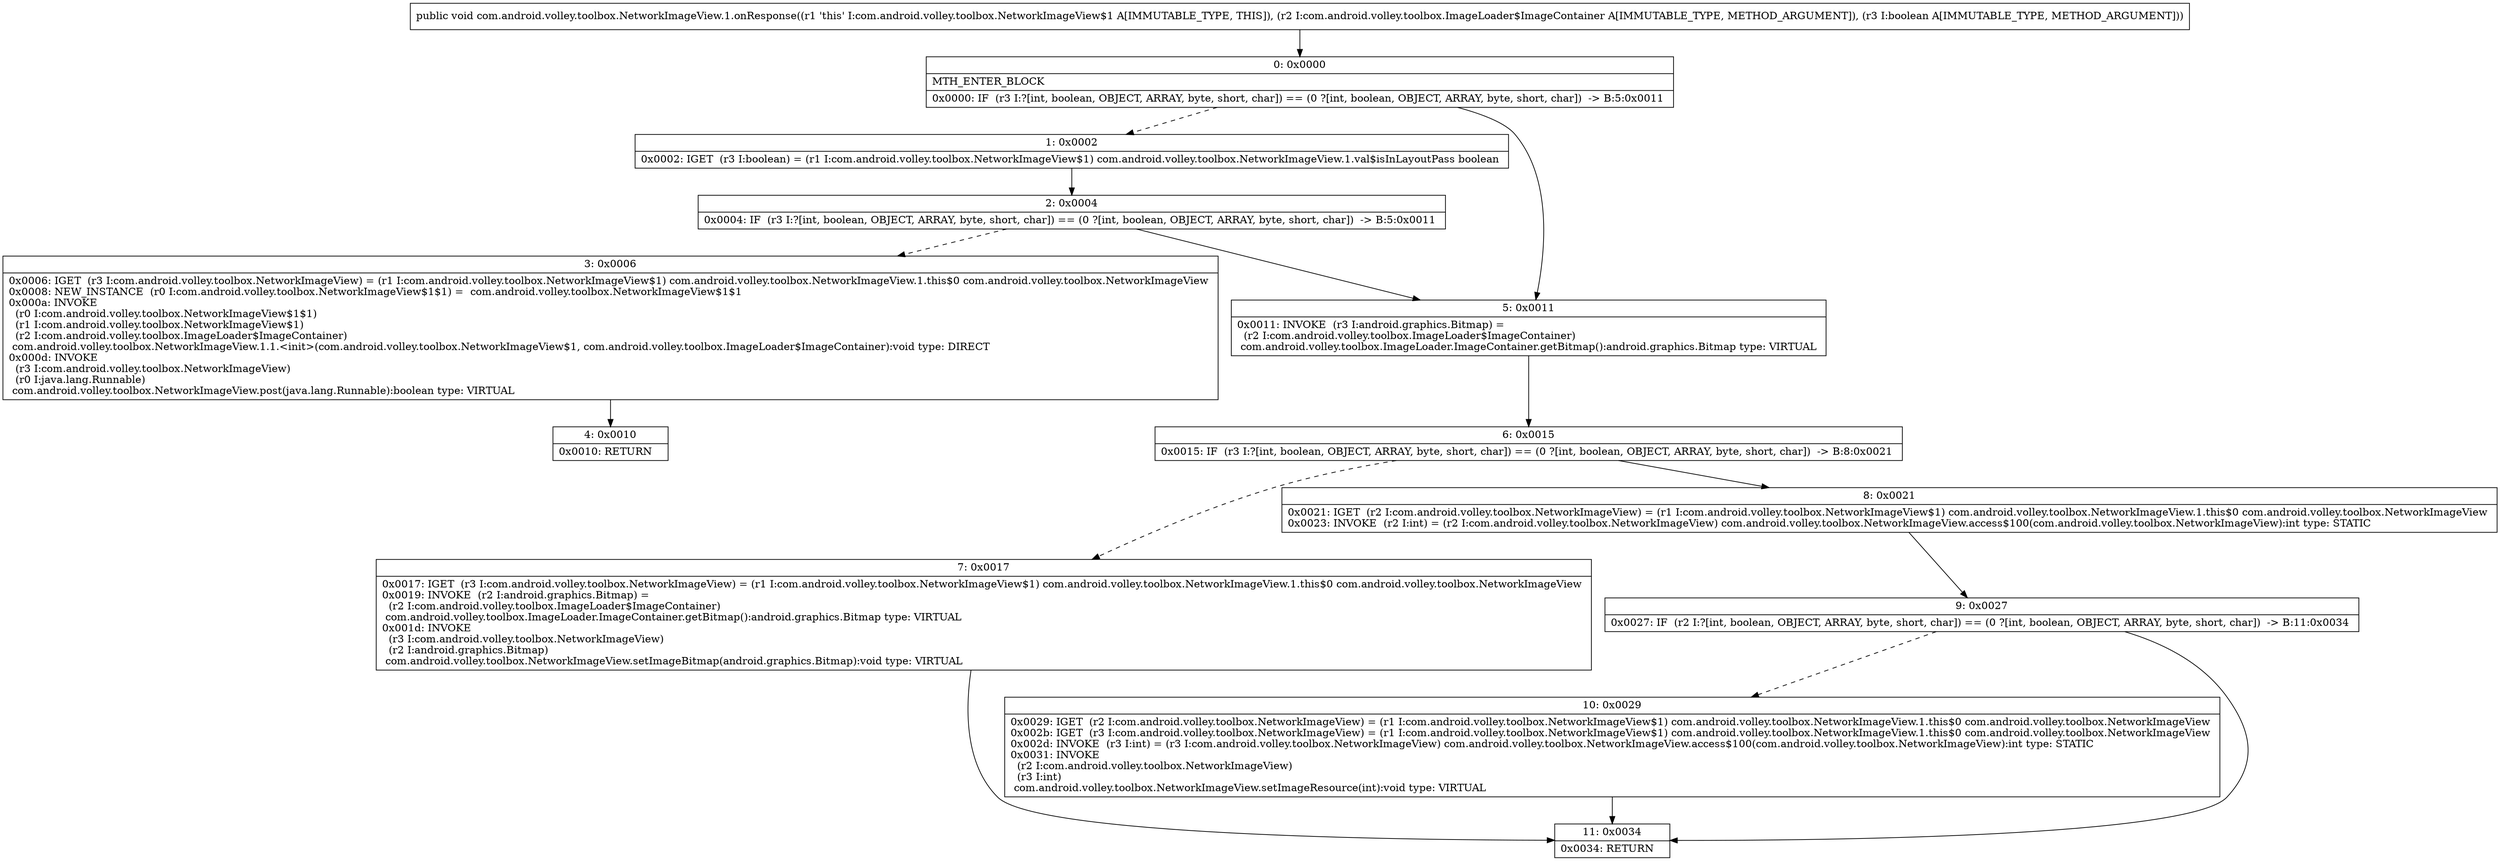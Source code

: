 digraph "CFG forcom.android.volley.toolbox.NetworkImageView.1.onResponse(Lcom\/android\/volley\/toolbox\/ImageLoader$ImageContainer;Z)V" {
Node_0 [shape=record,label="{0\:\ 0x0000|MTH_ENTER_BLOCK\l|0x0000: IF  (r3 I:?[int, boolean, OBJECT, ARRAY, byte, short, char]) == (0 ?[int, boolean, OBJECT, ARRAY, byte, short, char])  \-\> B:5:0x0011 \l}"];
Node_1 [shape=record,label="{1\:\ 0x0002|0x0002: IGET  (r3 I:boolean) = (r1 I:com.android.volley.toolbox.NetworkImageView$1) com.android.volley.toolbox.NetworkImageView.1.val$isInLayoutPass boolean \l}"];
Node_2 [shape=record,label="{2\:\ 0x0004|0x0004: IF  (r3 I:?[int, boolean, OBJECT, ARRAY, byte, short, char]) == (0 ?[int, boolean, OBJECT, ARRAY, byte, short, char])  \-\> B:5:0x0011 \l}"];
Node_3 [shape=record,label="{3\:\ 0x0006|0x0006: IGET  (r3 I:com.android.volley.toolbox.NetworkImageView) = (r1 I:com.android.volley.toolbox.NetworkImageView$1) com.android.volley.toolbox.NetworkImageView.1.this$0 com.android.volley.toolbox.NetworkImageView \l0x0008: NEW_INSTANCE  (r0 I:com.android.volley.toolbox.NetworkImageView$1$1) =  com.android.volley.toolbox.NetworkImageView$1$1 \l0x000a: INVOKE  \l  (r0 I:com.android.volley.toolbox.NetworkImageView$1$1)\l  (r1 I:com.android.volley.toolbox.NetworkImageView$1)\l  (r2 I:com.android.volley.toolbox.ImageLoader$ImageContainer)\l com.android.volley.toolbox.NetworkImageView.1.1.\<init\>(com.android.volley.toolbox.NetworkImageView$1, com.android.volley.toolbox.ImageLoader$ImageContainer):void type: DIRECT \l0x000d: INVOKE  \l  (r3 I:com.android.volley.toolbox.NetworkImageView)\l  (r0 I:java.lang.Runnable)\l com.android.volley.toolbox.NetworkImageView.post(java.lang.Runnable):boolean type: VIRTUAL \l}"];
Node_4 [shape=record,label="{4\:\ 0x0010|0x0010: RETURN   \l}"];
Node_5 [shape=record,label="{5\:\ 0x0011|0x0011: INVOKE  (r3 I:android.graphics.Bitmap) = \l  (r2 I:com.android.volley.toolbox.ImageLoader$ImageContainer)\l com.android.volley.toolbox.ImageLoader.ImageContainer.getBitmap():android.graphics.Bitmap type: VIRTUAL \l}"];
Node_6 [shape=record,label="{6\:\ 0x0015|0x0015: IF  (r3 I:?[int, boolean, OBJECT, ARRAY, byte, short, char]) == (0 ?[int, boolean, OBJECT, ARRAY, byte, short, char])  \-\> B:8:0x0021 \l}"];
Node_7 [shape=record,label="{7\:\ 0x0017|0x0017: IGET  (r3 I:com.android.volley.toolbox.NetworkImageView) = (r1 I:com.android.volley.toolbox.NetworkImageView$1) com.android.volley.toolbox.NetworkImageView.1.this$0 com.android.volley.toolbox.NetworkImageView \l0x0019: INVOKE  (r2 I:android.graphics.Bitmap) = \l  (r2 I:com.android.volley.toolbox.ImageLoader$ImageContainer)\l com.android.volley.toolbox.ImageLoader.ImageContainer.getBitmap():android.graphics.Bitmap type: VIRTUAL \l0x001d: INVOKE  \l  (r3 I:com.android.volley.toolbox.NetworkImageView)\l  (r2 I:android.graphics.Bitmap)\l com.android.volley.toolbox.NetworkImageView.setImageBitmap(android.graphics.Bitmap):void type: VIRTUAL \l}"];
Node_8 [shape=record,label="{8\:\ 0x0021|0x0021: IGET  (r2 I:com.android.volley.toolbox.NetworkImageView) = (r1 I:com.android.volley.toolbox.NetworkImageView$1) com.android.volley.toolbox.NetworkImageView.1.this$0 com.android.volley.toolbox.NetworkImageView \l0x0023: INVOKE  (r2 I:int) = (r2 I:com.android.volley.toolbox.NetworkImageView) com.android.volley.toolbox.NetworkImageView.access$100(com.android.volley.toolbox.NetworkImageView):int type: STATIC \l}"];
Node_9 [shape=record,label="{9\:\ 0x0027|0x0027: IF  (r2 I:?[int, boolean, OBJECT, ARRAY, byte, short, char]) == (0 ?[int, boolean, OBJECT, ARRAY, byte, short, char])  \-\> B:11:0x0034 \l}"];
Node_10 [shape=record,label="{10\:\ 0x0029|0x0029: IGET  (r2 I:com.android.volley.toolbox.NetworkImageView) = (r1 I:com.android.volley.toolbox.NetworkImageView$1) com.android.volley.toolbox.NetworkImageView.1.this$0 com.android.volley.toolbox.NetworkImageView \l0x002b: IGET  (r3 I:com.android.volley.toolbox.NetworkImageView) = (r1 I:com.android.volley.toolbox.NetworkImageView$1) com.android.volley.toolbox.NetworkImageView.1.this$0 com.android.volley.toolbox.NetworkImageView \l0x002d: INVOKE  (r3 I:int) = (r3 I:com.android.volley.toolbox.NetworkImageView) com.android.volley.toolbox.NetworkImageView.access$100(com.android.volley.toolbox.NetworkImageView):int type: STATIC \l0x0031: INVOKE  \l  (r2 I:com.android.volley.toolbox.NetworkImageView)\l  (r3 I:int)\l com.android.volley.toolbox.NetworkImageView.setImageResource(int):void type: VIRTUAL \l}"];
Node_11 [shape=record,label="{11\:\ 0x0034|0x0034: RETURN   \l}"];
MethodNode[shape=record,label="{public void com.android.volley.toolbox.NetworkImageView.1.onResponse((r1 'this' I:com.android.volley.toolbox.NetworkImageView$1 A[IMMUTABLE_TYPE, THIS]), (r2 I:com.android.volley.toolbox.ImageLoader$ImageContainer A[IMMUTABLE_TYPE, METHOD_ARGUMENT]), (r3 I:boolean A[IMMUTABLE_TYPE, METHOD_ARGUMENT])) }"];
MethodNode -> Node_0;
Node_0 -> Node_1[style=dashed];
Node_0 -> Node_5;
Node_1 -> Node_2;
Node_2 -> Node_3[style=dashed];
Node_2 -> Node_5;
Node_3 -> Node_4;
Node_5 -> Node_6;
Node_6 -> Node_7[style=dashed];
Node_6 -> Node_8;
Node_7 -> Node_11;
Node_8 -> Node_9;
Node_9 -> Node_10[style=dashed];
Node_9 -> Node_11;
Node_10 -> Node_11;
}

